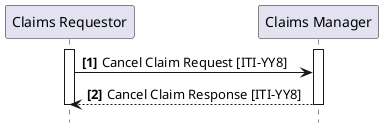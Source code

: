@startuml
skinparam svgDimensionStyle false
hide footbox
autonumber "<b>[0]"
participant "Claims Requestor" as Req
participant "Claims Manager" as Man
activate Req
activate Man
Req -> Man : Cancel Claim Request [ITI-YY8]
Man --> Req : Cancel Claim Response [ITI-YY8]
deactivate Man
deactivate Req
@enduml

